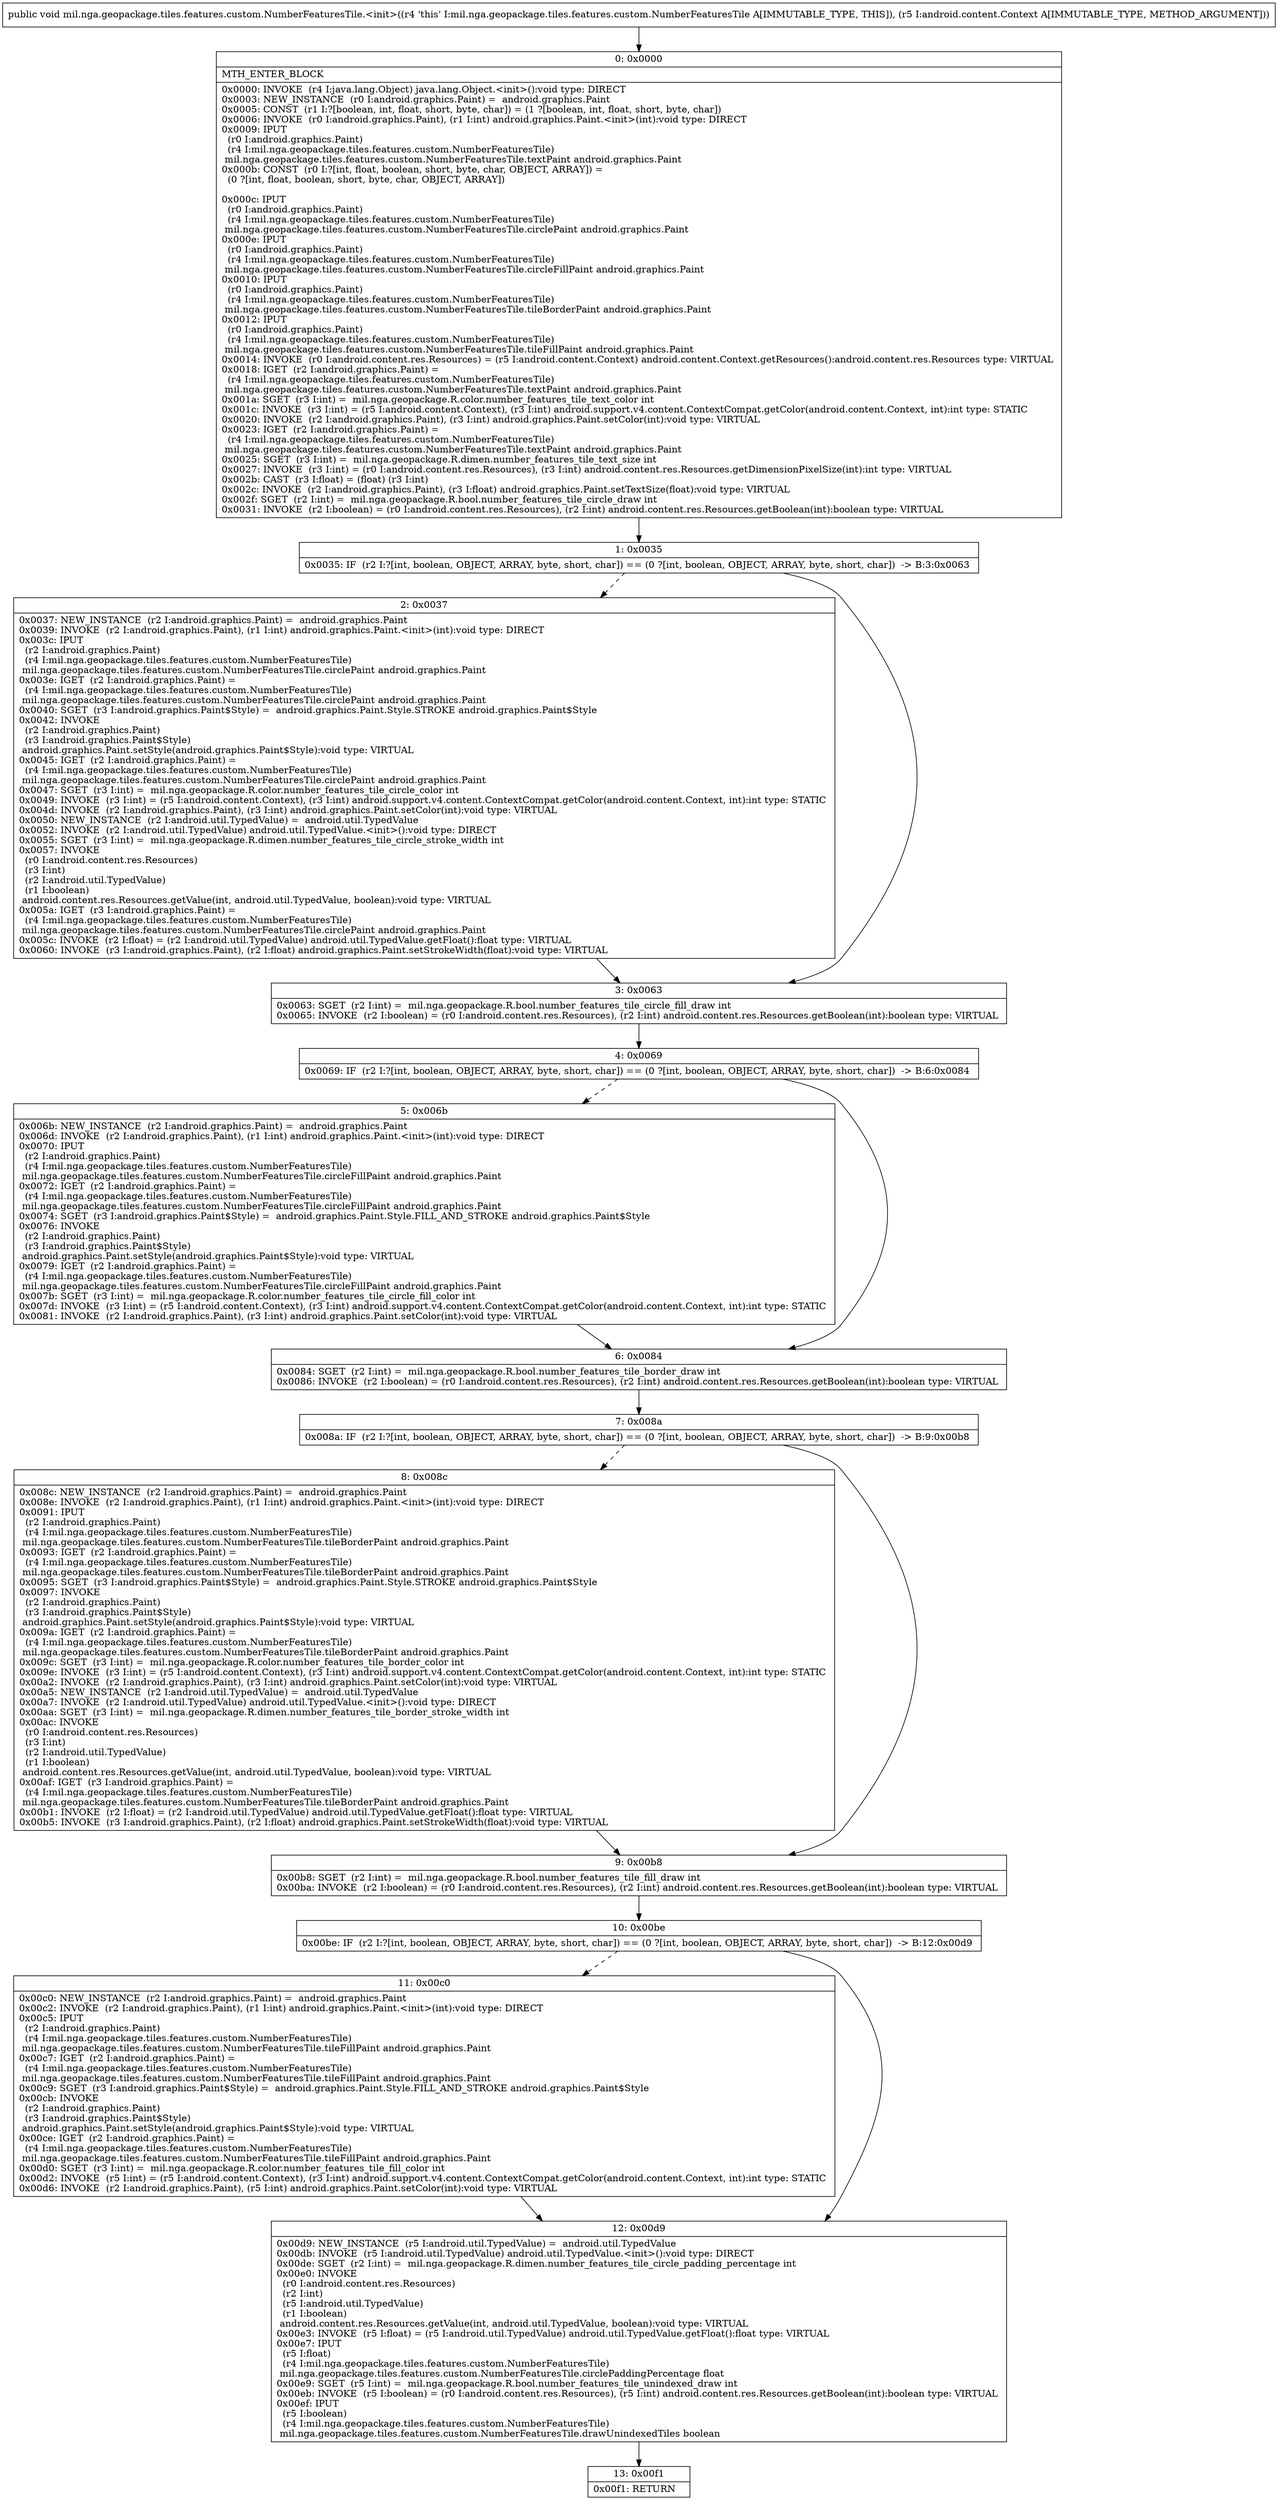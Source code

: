 digraph "CFG formil.nga.geopackage.tiles.features.custom.NumberFeaturesTile.\<init\>(Landroid\/content\/Context;)V" {
Node_0 [shape=record,label="{0\:\ 0x0000|MTH_ENTER_BLOCK\l|0x0000: INVOKE  (r4 I:java.lang.Object) java.lang.Object.\<init\>():void type: DIRECT \l0x0003: NEW_INSTANCE  (r0 I:android.graphics.Paint) =  android.graphics.Paint \l0x0005: CONST  (r1 I:?[boolean, int, float, short, byte, char]) = (1 ?[boolean, int, float, short, byte, char]) \l0x0006: INVOKE  (r0 I:android.graphics.Paint), (r1 I:int) android.graphics.Paint.\<init\>(int):void type: DIRECT \l0x0009: IPUT  \l  (r0 I:android.graphics.Paint)\l  (r4 I:mil.nga.geopackage.tiles.features.custom.NumberFeaturesTile)\l mil.nga.geopackage.tiles.features.custom.NumberFeaturesTile.textPaint android.graphics.Paint \l0x000b: CONST  (r0 I:?[int, float, boolean, short, byte, char, OBJECT, ARRAY]) = \l  (0 ?[int, float, boolean, short, byte, char, OBJECT, ARRAY])\l \l0x000c: IPUT  \l  (r0 I:android.graphics.Paint)\l  (r4 I:mil.nga.geopackage.tiles.features.custom.NumberFeaturesTile)\l mil.nga.geopackage.tiles.features.custom.NumberFeaturesTile.circlePaint android.graphics.Paint \l0x000e: IPUT  \l  (r0 I:android.graphics.Paint)\l  (r4 I:mil.nga.geopackage.tiles.features.custom.NumberFeaturesTile)\l mil.nga.geopackage.tiles.features.custom.NumberFeaturesTile.circleFillPaint android.graphics.Paint \l0x0010: IPUT  \l  (r0 I:android.graphics.Paint)\l  (r4 I:mil.nga.geopackage.tiles.features.custom.NumberFeaturesTile)\l mil.nga.geopackage.tiles.features.custom.NumberFeaturesTile.tileBorderPaint android.graphics.Paint \l0x0012: IPUT  \l  (r0 I:android.graphics.Paint)\l  (r4 I:mil.nga.geopackage.tiles.features.custom.NumberFeaturesTile)\l mil.nga.geopackage.tiles.features.custom.NumberFeaturesTile.tileFillPaint android.graphics.Paint \l0x0014: INVOKE  (r0 I:android.content.res.Resources) = (r5 I:android.content.Context) android.content.Context.getResources():android.content.res.Resources type: VIRTUAL \l0x0018: IGET  (r2 I:android.graphics.Paint) = \l  (r4 I:mil.nga.geopackage.tiles.features.custom.NumberFeaturesTile)\l mil.nga.geopackage.tiles.features.custom.NumberFeaturesTile.textPaint android.graphics.Paint \l0x001a: SGET  (r3 I:int) =  mil.nga.geopackage.R.color.number_features_tile_text_color int \l0x001c: INVOKE  (r3 I:int) = (r5 I:android.content.Context), (r3 I:int) android.support.v4.content.ContextCompat.getColor(android.content.Context, int):int type: STATIC \l0x0020: INVOKE  (r2 I:android.graphics.Paint), (r3 I:int) android.graphics.Paint.setColor(int):void type: VIRTUAL \l0x0023: IGET  (r2 I:android.graphics.Paint) = \l  (r4 I:mil.nga.geopackage.tiles.features.custom.NumberFeaturesTile)\l mil.nga.geopackage.tiles.features.custom.NumberFeaturesTile.textPaint android.graphics.Paint \l0x0025: SGET  (r3 I:int) =  mil.nga.geopackage.R.dimen.number_features_tile_text_size int \l0x0027: INVOKE  (r3 I:int) = (r0 I:android.content.res.Resources), (r3 I:int) android.content.res.Resources.getDimensionPixelSize(int):int type: VIRTUAL \l0x002b: CAST  (r3 I:float) = (float) (r3 I:int) \l0x002c: INVOKE  (r2 I:android.graphics.Paint), (r3 I:float) android.graphics.Paint.setTextSize(float):void type: VIRTUAL \l0x002f: SGET  (r2 I:int) =  mil.nga.geopackage.R.bool.number_features_tile_circle_draw int \l0x0031: INVOKE  (r2 I:boolean) = (r0 I:android.content.res.Resources), (r2 I:int) android.content.res.Resources.getBoolean(int):boolean type: VIRTUAL \l}"];
Node_1 [shape=record,label="{1\:\ 0x0035|0x0035: IF  (r2 I:?[int, boolean, OBJECT, ARRAY, byte, short, char]) == (0 ?[int, boolean, OBJECT, ARRAY, byte, short, char])  \-\> B:3:0x0063 \l}"];
Node_2 [shape=record,label="{2\:\ 0x0037|0x0037: NEW_INSTANCE  (r2 I:android.graphics.Paint) =  android.graphics.Paint \l0x0039: INVOKE  (r2 I:android.graphics.Paint), (r1 I:int) android.graphics.Paint.\<init\>(int):void type: DIRECT \l0x003c: IPUT  \l  (r2 I:android.graphics.Paint)\l  (r4 I:mil.nga.geopackage.tiles.features.custom.NumberFeaturesTile)\l mil.nga.geopackage.tiles.features.custom.NumberFeaturesTile.circlePaint android.graphics.Paint \l0x003e: IGET  (r2 I:android.graphics.Paint) = \l  (r4 I:mil.nga.geopackage.tiles.features.custom.NumberFeaturesTile)\l mil.nga.geopackage.tiles.features.custom.NumberFeaturesTile.circlePaint android.graphics.Paint \l0x0040: SGET  (r3 I:android.graphics.Paint$Style) =  android.graphics.Paint.Style.STROKE android.graphics.Paint$Style \l0x0042: INVOKE  \l  (r2 I:android.graphics.Paint)\l  (r3 I:android.graphics.Paint$Style)\l android.graphics.Paint.setStyle(android.graphics.Paint$Style):void type: VIRTUAL \l0x0045: IGET  (r2 I:android.graphics.Paint) = \l  (r4 I:mil.nga.geopackage.tiles.features.custom.NumberFeaturesTile)\l mil.nga.geopackage.tiles.features.custom.NumberFeaturesTile.circlePaint android.graphics.Paint \l0x0047: SGET  (r3 I:int) =  mil.nga.geopackage.R.color.number_features_tile_circle_color int \l0x0049: INVOKE  (r3 I:int) = (r5 I:android.content.Context), (r3 I:int) android.support.v4.content.ContextCompat.getColor(android.content.Context, int):int type: STATIC \l0x004d: INVOKE  (r2 I:android.graphics.Paint), (r3 I:int) android.graphics.Paint.setColor(int):void type: VIRTUAL \l0x0050: NEW_INSTANCE  (r2 I:android.util.TypedValue) =  android.util.TypedValue \l0x0052: INVOKE  (r2 I:android.util.TypedValue) android.util.TypedValue.\<init\>():void type: DIRECT \l0x0055: SGET  (r3 I:int) =  mil.nga.geopackage.R.dimen.number_features_tile_circle_stroke_width int \l0x0057: INVOKE  \l  (r0 I:android.content.res.Resources)\l  (r3 I:int)\l  (r2 I:android.util.TypedValue)\l  (r1 I:boolean)\l android.content.res.Resources.getValue(int, android.util.TypedValue, boolean):void type: VIRTUAL \l0x005a: IGET  (r3 I:android.graphics.Paint) = \l  (r4 I:mil.nga.geopackage.tiles.features.custom.NumberFeaturesTile)\l mil.nga.geopackage.tiles.features.custom.NumberFeaturesTile.circlePaint android.graphics.Paint \l0x005c: INVOKE  (r2 I:float) = (r2 I:android.util.TypedValue) android.util.TypedValue.getFloat():float type: VIRTUAL \l0x0060: INVOKE  (r3 I:android.graphics.Paint), (r2 I:float) android.graphics.Paint.setStrokeWidth(float):void type: VIRTUAL \l}"];
Node_3 [shape=record,label="{3\:\ 0x0063|0x0063: SGET  (r2 I:int) =  mil.nga.geopackage.R.bool.number_features_tile_circle_fill_draw int \l0x0065: INVOKE  (r2 I:boolean) = (r0 I:android.content.res.Resources), (r2 I:int) android.content.res.Resources.getBoolean(int):boolean type: VIRTUAL \l}"];
Node_4 [shape=record,label="{4\:\ 0x0069|0x0069: IF  (r2 I:?[int, boolean, OBJECT, ARRAY, byte, short, char]) == (0 ?[int, boolean, OBJECT, ARRAY, byte, short, char])  \-\> B:6:0x0084 \l}"];
Node_5 [shape=record,label="{5\:\ 0x006b|0x006b: NEW_INSTANCE  (r2 I:android.graphics.Paint) =  android.graphics.Paint \l0x006d: INVOKE  (r2 I:android.graphics.Paint), (r1 I:int) android.graphics.Paint.\<init\>(int):void type: DIRECT \l0x0070: IPUT  \l  (r2 I:android.graphics.Paint)\l  (r4 I:mil.nga.geopackage.tiles.features.custom.NumberFeaturesTile)\l mil.nga.geopackage.tiles.features.custom.NumberFeaturesTile.circleFillPaint android.graphics.Paint \l0x0072: IGET  (r2 I:android.graphics.Paint) = \l  (r4 I:mil.nga.geopackage.tiles.features.custom.NumberFeaturesTile)\l mil.nga.geopackage.tiles.features.custom.NumberFeaturesTile.circleFillPaint android.graphics.Paint \l0x0074: SGET  (r3 I:android.graphics.Paint$Style) =  android.graphics.Paint.Style.FILL_AND_STROKE android.graphics.Paint$Style \l0x0076: INVOKE  \l  (r2 I:android.graphics.Paint)\l  (r3 I:android.graphics.Paint$Style)\l android.graphics.Paint.setStyle(android.graphics.Paint$Style):void type: VIRTUAL \l0x0079: IGET  (r2 I:android.graphics.Paint) = \l  (r4 I:mil.nga.geopackage.tiles.features.custom.NumberFeaturesTile)\l mil.nga.geopackage.tiles.features.custom.NumberFeaturesTile.circleFillPaint android.graphics.Paint \l0x007b: SGET  (r3 I:int) =  mil.nga.geopackage.R.color.number_features_tile_circle_fill_color int \l0x007d: INVOKE  (r3 I:int) = (r5 I:android.content.Context), (r3 I:int) android.support.v4.content.ContextCompat.getColor(android.content.Context, int):int type: STATIC \l0x0081: INVOKE  (r2 I:android.graphics.Paint), (r3 I:int) android.graphics.Paint.setColor(int):void type: VIRTUAL \l}"];
Node_6 [shape=record,label="{6\:\ 0x0084|0x0084: SGET  (r2 I:int) =  mil.nga.geopackage.R.bool.number_features_tile_border_draw int \l0x0086: INVOKE  (r2 I:boolean) = (r0 I:android.content.res.Resources), (r2 I:int) android.content.res.Resources.getBoolean(int):boolean type: VIRTUAL \l}"];
Node_7 [shape=record,label="{7\:\ 0x008a|0x008a: IF  (r2 I:?[int, boolean, OBJECT, ARRAY, byte, short, char]) == (0 ?[int, boolean, OBJECT, ARRAY, byte, short, char])  \-\> B:9:0x00b8 \l}"];
Node_8 [shape=record,label="{8\:\ 0x008c|0x008c: NEW_INSTANCE  (r2 I:android.graphics.Paint) =  android.graphics.Paint \l0x008e: INVOKE  (r2 I:android.graphics.Paint), (r1 I:int) android.graphics.Paint.\<init\>(int):void type: DIRECT \l0x0091: IPUT  \l  (r2 I:android.graphics.Paint)\l  (r4 I:mil.nga.geopackage.tiles.features.custom.NumberFeaturesTile)\l mil.nga.geopackage.tiles.features.custom.NumberFeaturesTile.tileBorderPaint android.graphics.Paint \l0x0093: IGET  (r2 I:android.graphics.Paint) = \l  (r4 I:mil.nga.geopackage.tiles.features.custom.NumberFeaturesTile)\l mil.nga.geopackage.tiles.features.custom.NumberFeaturesTile.tileBorderPaint android.graphics.Paint \l0x0095: SGET  (r3 I:android.graphics.Paint$Style) =  android.graphics.Paint.Style.STROKE android.graphics.Paint$Style \l0x0097: INVOKE  \l  (r2 I:android.graphics.Paint)\l  (r3 I:android.graphics.Paint$Style)\l android.graphics.Paint.setStyle(android.graphics.Paint$Style):void type: VIRTUAL \l0x009a: IGET  (r2 I:android.graphics.Paint) = \l  (r4 I:mil.nga.geopackage.tiles.features.custom.NumberFeaturesTile)\l mil.nga.geopackage.tiles.features.custom.NumberFeaturesTile.tileBorderPaint android.graphics.Paint \l0x009c: SGET  (r3 I:int) =  mil.nga.geopackage.R.color.number_features_tile_border_color int \l0x009e: INVOKE  (r3 I:int) = (r5 I:android.content.Context), (r3 I:int) android.support.v4.content.ContextCompat.getColor(android.content.Context, int):int type: STATIC \l0x00a2: INVOKE  (r2 I:android.graphics.Paint), (r3 I:int) android.graphics.Paint.setColor(int):void type: VIRTUAL \l0x00a5: NEW_INSTANCE  (r2 I:android.util.TypedValue) =  android.util.TypedValue \l0x00a7: INVOKE  (r2 I:android.util.TypedValue) android.util.TypedValue.\<init\>():void type: DIRECT \l0x00aa: SGET  (r3 I:int) =  mil.nga.geopackage.R.dimen.number_features_tile_border_stroke_width int \l0x00ac: INVOKE  \l  (r0 I:android.content.res.Resources)\l  (r3 I:int)\l  (r2 I:android.util.TypedValue)\l  (r1 I:boolean)\l android.content.res.Resources.getValue(int, android.util.TypedValue, boolean):void type: VIRTUAL \l0x00af: IGET  (r3 I:android.graphics.Paint) = \l  (r4 I:mil.nga.geopackage.tiles.features.custom.NumberFeaturesTile)\l mil.nga.geopackage.tiles.features.custom.NumberFeaturesTile.tileBorderPaint android.graphics.Paint \l0x00b1: INVOKE  (r2 I:float) = (r2 I:android.util.TypedValue) android.util.TypedValue.getFloat():float type: VIRTUAL \l0x00b5: INVOKE  (r3 I:android.graphics.Paint), (r2 I:float) android.graphics.Paint.setStrokeWidth(float):void type: VIRTUAL \l}"];
Node_9 [shape=record,label="{9\:\ 0x00b8|0x00b8: SGET  (r2 I:int) =  mil.nga.geopackage.R.bool.number_features_tile_fill_draw int \l0x00ba: INVOKE  (r2 I:boolean) = (r0 I:android.content.res.Resources), (r2 I:int) android.content.res.Resources.getBoolean(int):boolean type: VIRTUAL \l}"];
Node_10 [shape=record,label="{10\:\ 0x00be|0x00be: IF  (r2 I:?[int, boolean, OBJECT, ARRAY, byte, short, char]) == (0 ?[int, boolean, OBJECT, ARRAY, byte, short, char])  \-\> B:12:0x00d9 \l}"];
Node_11 [shape=record,label="{11\:\ 0x00c0|0x00c0: NEW_INSTANCE  (r2 I:android.graphics.Paint) =  android.graphics.Paint \l0x00c2: INVOKE  (r2 I:android.graphics.Paint), (r1 I:int) android.graphics.Paint.\<init\>(int):void type: DIRECT \l0x00c5: IPUT  \l  (r2 I:android.graphics.Paint)\l  (r4 I:mil.nga.geopackage.tiles.features.custom.NumberFeaturesTile)\l mil.nga.geopackage.tiles.features.custom.NumberFeaturesTile.tileFillPaint android.graphics.Paint \l0x00c7: IGET  (r2 I:android.graphics.Paint) = \l  (r4 I:mil.nga.geopackage.tiles.features.custom.NumberFeaturesTile)\l mil.nga.geopackage.tiles.features.custom.NumberFeaturesTile.tileFillPaint android.graphics.Paint \l0x00c9: SGET  (r3 I:android.graphics.Paint$Style) =  android.graphics.Paint.Style.FILL_AND_STROKE android.graphics.Paint$Style \l0x00cb: INVOKE  \l  (r2 I:android.graphics.Paint)\l  (r3 I:android.graphics.Paint$Style)\l android.graphics.Paint.setStyle(android.graphics.Paint$Style):void type: VIRTUAL \l0x00ce: IGET  (r2 I:android.graphics.Paint) = \l  (r4 I:mil.nga.geopackage.tiles.features.custom.NumberFeaturesTile)\l mil.nga.geopackage.tiles.features.custom.NumberFeaturesTile.tileFillPaint android.graphics.Paint \l0x00d0: SGET  (r3 I:int) =  mil.nga.geopackage.R.color.number_features_tile_fill_color int \l0x00d2: INVOKE  (r5 I:int) = (r5 I:android.content.Context), (r3 I:int) android.support.v4.content.ContextCompat.getColor(android.content.Context, int):int type: STATIC \l0x00d6: INVOKE  (r2 I:android.graphics.Paint), (r5 I:int) android.graphics.Paint.setColor(int):void type: VIRTUAL \l}"];
Node_12 [shape=record,label="{12\:\ 0x00d9|0x00d9: NEW_INSTANCE  (r5 I:android.util.TypedValue) =  android.util.TypedValue \l0x00db: INVOKE  (r5 I:android.util.TypedValue) android.util.TypedValue.\<init\>():void type: DIRECT \l0x00de: SGET  (r2 I:int) =  mil.nga.geopackage.R.dimen.number_features_tile_circle_padding_percentage int \l0x00e0: INVOKE  \l  (r0 I:android.content.res.Resources)\l  (r2 I:int)\l  (r5 I:android.util.TypedValue)\l  (r1 I:boolean)\l android.content.res.Resources.getValue(int, android.util.TypedValue, boolean):void type: VIRTUAL \l0x00e3: INVOKE  (r5 I:float) = (r5 I:android.util.TypedValue) android.util.TypedValue.getFloat():float type: VIRTUAL \l0x00e7: IPUT  \l  (r5 I:float)\l  (r4 I:mil.nga.geopackage.tiles.features.custom.NumberFeaturesTile)\l mil.nga.geopackage.tiles.features.custom.NumberFeaturesTile.circlePaddingPercentage float \l0x00e9: SGET  (r5 I:int) =  mil.nga.geopackage.R.bool.number_features_tile_unindexed_draw int \l0x00eb: INVOKE  (r5 I:boolean) = (r0 I:android.content.res.Resources), (r5 I:int) android.content.res.Resources.getBoolean(int):boolean type: VIRTUAL \l0x00ef: IPUT  \l  (r5 I:boolean)\l  (r4 I:mil.nga.geopackage.tiles.features.custom.NumberFeaturesTile)\l mil.nga.geopackage.tiles.features.custom.NumberFeaturesTile.drawUnindexedTiles boolean \l}"];
Node_13 [shape=record,label="{13\:\ 0x00f1|0x00f1: RETURN   \l}"];
MethodNode[shape=record,label="{public void mil.nga.geopackage.tiles.features.custom.NumberFeaturesTile.\<init\>((r4 'this' I:mil.nga.geopackage.tiles.features.custom.NumberFeaturesTile A[IMMUTABLE_TYPE, THIS]), (r5 I:android.content.Context A[IMMUTABLE_TYPE, METHOD_ARGUMENT])) }"];
MethodNode -> Node_0;
Node_0 -> Node_1;
Node_1 -> Node_2[style=dashed];
Node_1 -> Node_3;
Node_2 -> Node_3;
Node_3 -> Node_4;
Node_4 -> Node_5[style=dashed];
Node_4 -> Node_6;
Node_5 -> Node_6;
Node_6 -> Node_7;
Node_7 -> Node_8[style=dashed];
Node_7 -> Node_9;
Node_8 -> Node_9;
Node_9 -> Node_10;
Node_10 -> Node_11[style=dashed];
Node_10 -> Node_12;
Node_11 -> Node_12;
Node_12 -> Node_13;
}

